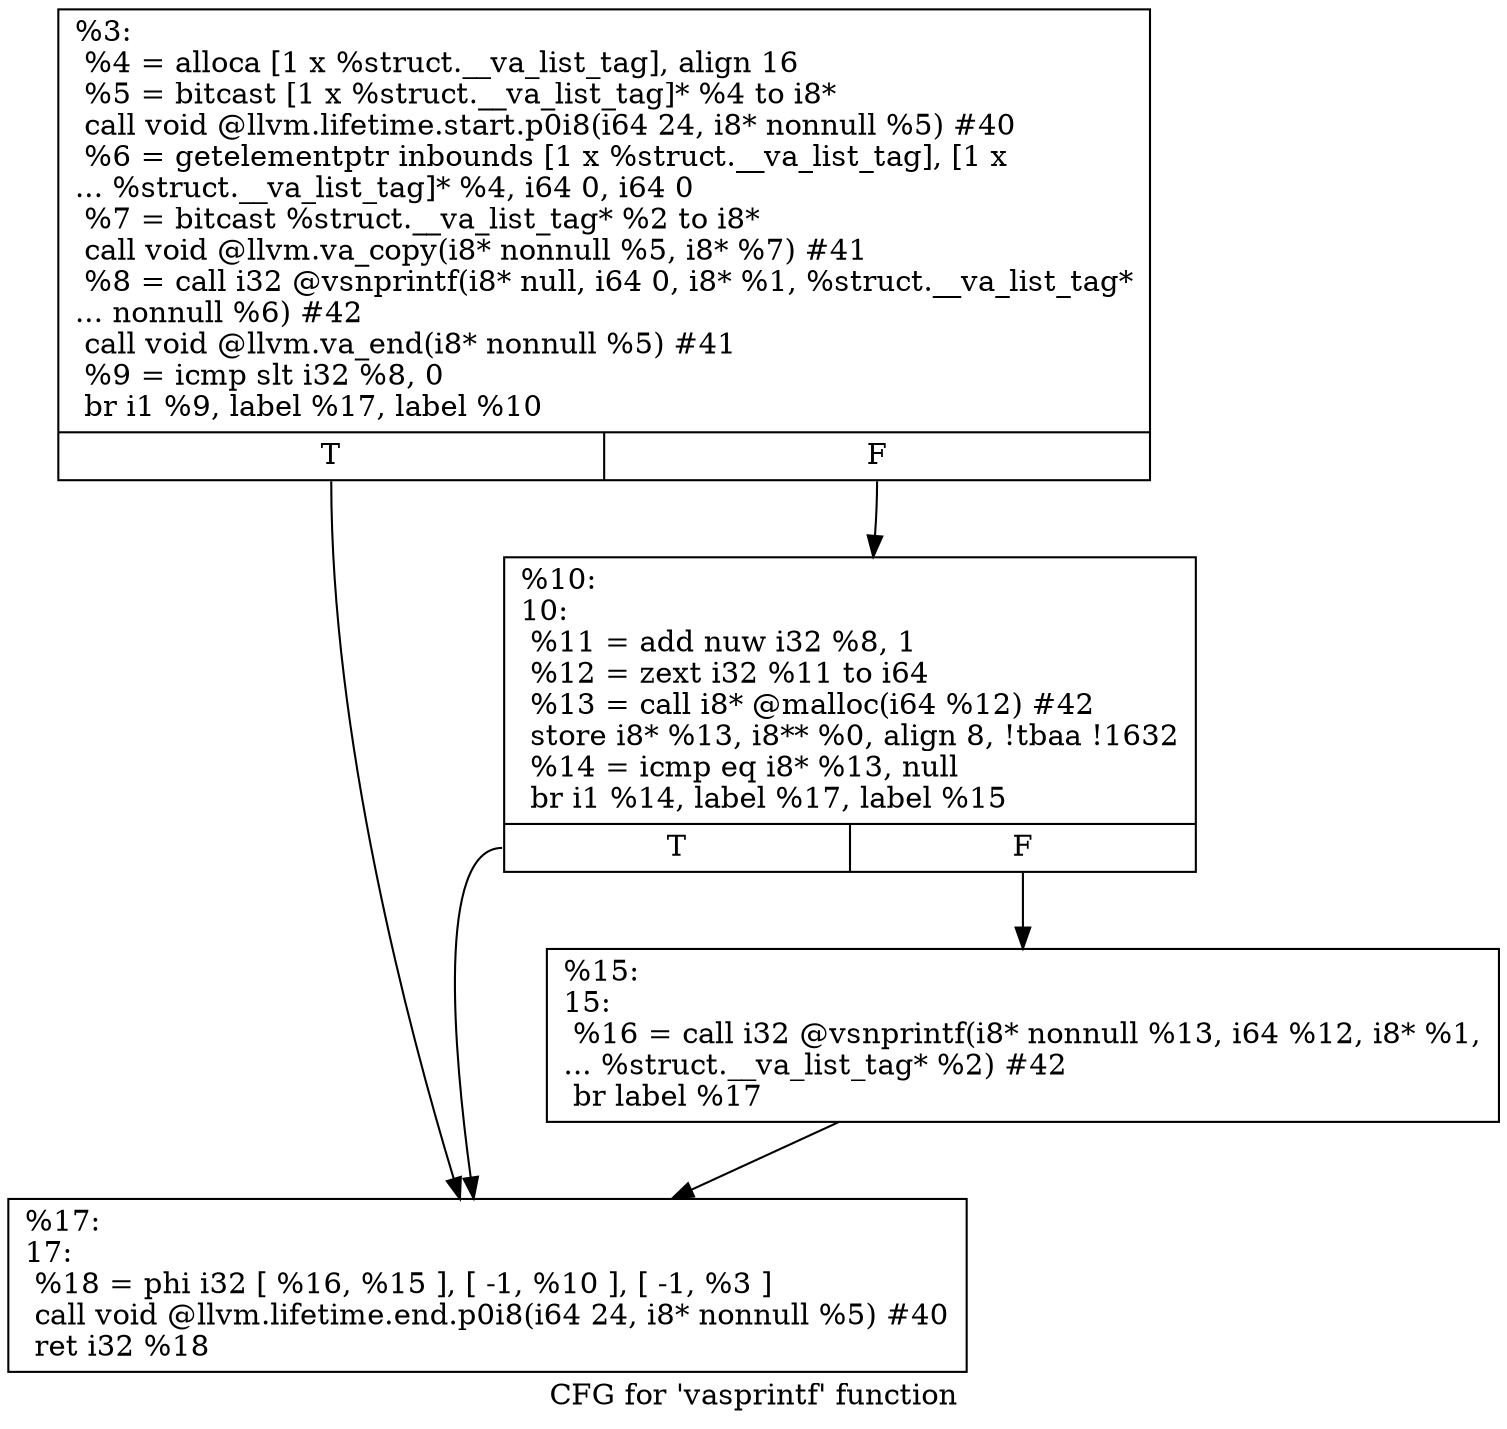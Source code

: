 digraph "CFG for 'vasprintf' function" {
	label="CFG for 'vasprintf' function";

	Node0x1d7e710 [shape=record,label="{%3:\l  %4 = alloca [1 x %struct.__va_list_tag], align 16\l  %5 = bitcast [1 x %struct.__va_list_tag]* %4 to i8*\l  call void @llvm.lifetime.start.p0i8(i64 24, i8* nonnull %5) #40\l  %6 = getelementptr inbounds [1 x %struct.__va_list_tag], [1 x\l... %struct.__va_list_tag]* %4, i64 0, i64 0\l  %7 = bitcast %struct.__va_list_tag* %2 to i8*\l  call void @llvm.va_copy(i8* nonnull %5, i8* %7) #41\l  %8 = call i32 @vsnprintf(i8* null, i64 0, i8* %1, %struct.__va_list_tag*\l... nonnull %6) #42\l  call void @llvm.va_end(i8* nonnull %5) #41\l  %9 = icmp slt i32 %8, 0\l  br i1 %9, label %17, label %10\l|{<s0>T|<s1>F}}"];
	Node0x1d7e710:s0 -> Node0x1d7eed0;
	Node0x1d7e710:s1 -> Node0x1d7eb00;
	Node0x1d7eb00 [shape=record,label="{%10:\l10:                                               \l  %11 = add nuw i32 %8, 1\l  %12 = zext i32 %11 to i64\l  %13 = call i8* @malloc(i64 %12) #42\l  store i8* %13, i8** %0, align 8, !tbaa !1632\l  %14 = icmp eq i8* %13, null\l  br i1 %14, label %17, label %15\l|{<s0>T|<s1>F}}"];
	Node0x1d7eb00:s0 -> Node0x1d7eed0;
	Node0x1d7eb00:s1 -> Node0x1d7ee80;
	Node0x1d7ee80 [shape=record,label="{%15:\l15:                                               \l  %16 = call i32 @vsnprintf(i8* nonnull %13, i64 %12, i8* %1,\l... %struct.__va_list_tag* %2) #42\l  br label %17\l}"];
	Node0x1d7ee80 -> Node0x1d7eed0;
	Node0x1d7eed0 [shape=record,label="{%17:\l17:                                               \l  %18 = phi i32 [ %16, %15 ], [ -1, %10 ], [ -1, %3 ]\l  call void @llvm.lifetime.end.p0i8(i64 24, i8* nonnull %5) #40\l  ret i32 %18\l}"];
}
